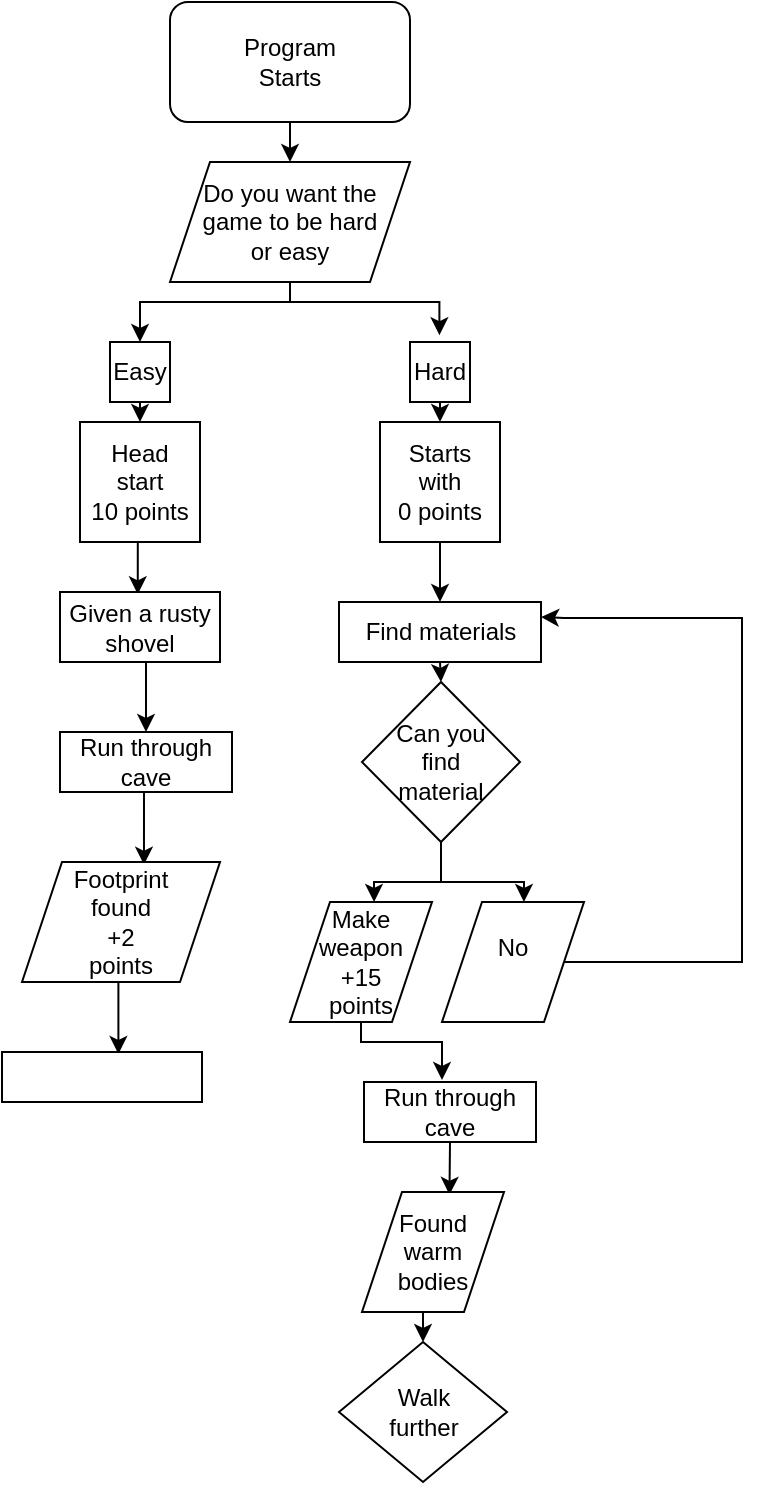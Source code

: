 <mxfile version="13.10.4" type="device"><diagram id="SNe79QH8NjcYA_hb2nsY" name="Page-1"><mxGraphModel dx="1422" dy="756" grid="1" gridSize="10" guides="1" tooltips="1" connect="1" arrows="1" fold="1" page="1" pageScale="1" pageWidth="827" pageHeight="1169" math="0" shadow="0"><root><mxCell id="0"/><mxCell id="1" parent="0"/><mxCell id="VT2UySHnXVJUAyqH_M4c-1" style="edgeStyle=orthogonalEdgeStyle;rounded=0;orthogonalLoop=1;jettySize=auto;html=1;exitX=0.5;exitY=1;exitDx=0;exitDy=0;entryX=0.5;entryY=0;entryDx=0;entryDy=0;" parent="1" source="VT2UySHnXVJUAyqH_M4c-2" target="VT2UySHnXVJUAyqH_M4c-5" edge="1"><mxGeometry relative="1" as="geometry"/></mxCell><mxCell id="VT2UySHnXVJUAyqH_M4c-2" value="&lt;div&gt;Program&lt;/div&gt;Starts" style="rounded=1;whiteSpace=wrap;html=1;" parent="1" vertex="1"><mxGeometry x="354" y="30" width="120" height="60" as="geometry"/></mxCell><mxCell id="VT2UySHnXVJUAyqH_M4c-3" style="edgeStyle=orthogonalEdgeStyle;rounded=0;orthogonalLoop=1;jettySize=auto;html=1;exitX=0.5;exitY=1;exitDx=0;exitDy=0;entryX=0.49;entryY=-0.114;entryDx=0;entryDy=0;entryPerimeter=0;" parent="1" source="VT2UySHnXVJUAyqH_M4c-5" target="VT2UySHnXVJUAyqH_M4c-9" edge="1"><mxGeometry relative="1" as="geometry"><Array as="points"><mxPoint x="414" y="180"/><mxPoint x="489" y="180"/></Array></mxGeometry></mxCell><mxCell id="VT2UySHnXVJUAyqH_M4c-4" style="edgeStyle=orthogonalEdgeStyle;rounded=0;orthogonalLoop=1;jettySize=auto;html=1;exitX=0.5;exitY=1;exitDx=0;exitDy=0;entryX=0.5;entryY=0;entryDx=0;entryDy=0;" parent="1" source="VT2UySHnXVJUAyqH_M4c-5" target="VT2UySHnXVJUAyqH_M4c-7" edge="1"><mxGeometry relative="1" as="geometry"><Array as="points"><mxPoint x="414" y="180"/><mxPoint x="339" y="180"/></Array></mxGeometry></mxCell><mxCell id="VT2UySHnXVJUAyqH_M4c-5" value="&lt;div&gt;Do you want the&lt;/div&gt;&lt;div&gt;game to be hard&lt;/div&gt;&lt;div&gt;or easy&lt;br&gt;&lt;/div&gt;" style="shape=parallelogram;perimeter=parallelogramPerimeter;whiteSpace=wrap;html=1;fixedSize=1;" parent="1" vertex="1"><mxGeometry x="354" y="110" width="120" height="60" as="geometry"/></mxCell><mxCell id="VT2UySHnXVJUAyqH_M4c-6" style="edgeStyle=orthogonalEdgeStyle;rounded=0;orthogonalLoop=1;jettySize=auto;html=1;exitX=0.5;exitY=1;exitDx=0;exitDy=0;entryX=0.5;entryY=0;entryDx=0;entryDy=0;" parent="1" source="VT2UySHnXVJUAyqH_M4c-7" target="VT2UySHnXVJUAyqH_M4c-11" edge="1"><mxGeometry relative="1" as="geometry"/></mxCell><mxCell id="VT2UySHnXVJUAyqH_M4c-7" value="Easy" style="whiteSpace=wrap;html=1;aspect=fixed;" parent="1" vertex="1"><mxGeometry x="324" y="200" width="30" height="30" as="geometry"/></mxCell><mxCell id="VT2UySHnXVJUAyqH_M4c-8" style="edgeStyle=orthogonalEdgeStyle;rounded=0;orthogonalLoop=1;jettySize=auto;html=1;exitX=0.5;exitY=1;exitDx=0;exitDy=0;entryX=0.5;entryY=0;entryDx=0;entryDy=0;" parent="1" source="VT2UySHnXVJUAyqH_M4c-9" target="VT2UySHnXVJUAyqH_M4c-13" edge="1"><mxGeometry relative="1" as="geometry"/></mxCell><mxCell id="VT2UySHnXVJUAyqH_M4c-9" value="Hard" style="whiteSpace=wrap;html=1;aspect=fixed;" parent="1" vertex="1"><mxGeometry x="474" y="200" width="30" height="30" as="geometry"/></mxCell><mxCell id="VT2UySHnXVJUAyqH_M4c-10" style="edgeStyle=orthogonalEdgeStyle;rounded=0;orthogonalLoop=1;jettySize=auto;html=1;exitX=0.5;exitY=1;exitDx=0;exitDy=0;entryX=0.486;entryY=0.033;entryDx=0;entryDy=0;entryPerimeter=0;" parent="1" source="VT2UySHnXVJUAyqH_M4c-11" target="VT2UySHnXVJUAyqH_M4c-17" edge="1"><mxGeometry relative="1" as="geometry"/></mxCell><mxCell id="VT2UySHnXVJUAyqH_M4c-11" value="&lt;div&gt;Head&lt;/div&gt;&lt;div&gt;start&lt;/div&gt;&lt;div&gt;10 points&lt;br&gt;&lt;/div&gt;" style="whiteSpace=wrap;html=1;aspect=fixed;" parent="1" vertex="1"><mxGeometry x="309" y="240" width="60" height="60" as="geometry"/></mxCell><mxCell id="VT2UySHnXVJUAyqH_M4c-12" style="edgeStyle=orthogonalEdgeStyle;rounded=0;orthogonalLoop=1;jettySize=auto;html=1;entryX=0.5;entryY=0;entryDx=0;entryDy=0;" parent="1" source="VT2UySHnXVJUAyqH_M4c-13" target="VT2UySHnXVJUAyqH_M4c-15" edge="1"><mxGeometry relative="1" as="geometry"/></mxCell><mxCell id="VT2UySHnXVJUAyqH_M4c-13" value="&lt;div&gt;Starts &lt;br&gt;&lt;/div&gt;&lt;div&gt;with&lt;/div&gt;&lt;div&gt;0 points&lt;br&gt; &lt;/div&gt;" style="whiteSpace=wrap;html=1;aspect=fixed;" parent="1" vertex="1"><mxGeometry x="459" y="240" width="60" height="60" as="geometry"/></mxCell><mxCell id="VT2UySHnXVJUAyqH_M4c-14" style="edgeStyle=orthogonalEdgeStyle;rounded=0;orthogonalLoop=1;jettySize=auto;html=1;exitX=0.5;exitY=1;exitDx=0;exitDy=0;entryX=0.5;entryY=0;entryDx=0;entryDy=0;" parent="1" source="VT2UySHnXVJUAyqH_M4c-15" target="VT2UySHnXVJUAyqH_M4c-22" edge="1"><mxGeometry relative="1" as="geometry"/></mxCell><mxCell id="VT2UySHnXVJUAyqH_M4c-15" value="Find materials" style="rounded=0;whiteSpace=wrap;html=1;" parent="1" vertex="1"><mxGeometry x="438.5" y="330" width="101" height="30" as="geometry"/></mxCell><mxCell id="VT2UySHnXVJUAyqH_M4c-16" style="edgeStyle=orthogonalEdgeStyle;rounded=0;orthogonalLoop=1;jettySize=auto;html=1;exitX=0.5;exitY=1;exitDx=0;exitDy=0;entryX=0.5;entryY=0;entryDx=0;entryDy=0;" parent="1" source="VT2UySHnXVJUAyqH_M4c-17" target="VT2UySHnXVJUAyqH_M4c-19" edge="1"><mxGeometry relative="1" as="geometry"/></mxCell><mxCell id="VT2UySHnXVJUAyqH_M4c-17" value="Given a rusty shovel" style="rounded=0;whiteSpace=wrap;html=1;" parent="1" vertex="1"><mxGeometry x="299" y="325" width="80" height="35" as="geometry"/></mxCell><mxCell id="VT2UySHnXVJUAyqH_M4c-18" style="edgeStyle=orthogonalEdgeStyle;rounded=0;orthogonalLoop=1;jettySize=auto;html=1;exitX=0.5;exitY=1;exitDx=0;exitDy=0;entryX=0.616;entryY=0.023;entryDx=0;entryDy=0;entryPerimeter=0;" parent="1" source="VT2UySHnXVJUAyqH_M4c-19" target="VT2UySHnXVJUAyqH_M4c-28" edge="1"><mxGeometry relative="1" as="geometry"/></mxCell><mxCell id="VT2UySHnXVJUAyqH_M4c-19" value="&lt;div&gt;Run through &lt;br&gt;&lt;/div&gt;&lt;div&gt;cave&lt;br&gt;&lt;/div&gt;" style="rounded=0;whiteSpace=wrap;html=1;" parent="1" vertex="1"><mxGeometry x="299" y="395" width="86" height="30" as="geometry"/></mxCell><mxCell id="VT2UySHnXVJUAyqH_M4c-20" style="edgeStyle=orthogonalEdgeStyle;rounded=0;orthogonalLoop=1;jettySize=auto;html=1;entryX=0.592;entryY=0;entryDx=0;entryDy=0;entryPerimeter=0;" parent="1" source="VT2UySHnXVJUAyqH_M4c-22" target="VT2UySHnXVJUAyqH_M4c-24" edge="1"><mxGeometry relative="1" as="geometry"/></mxCell><mxCell id="VT2UySHnXVJUAyqH_M4c-21" style="edgeStyle=orthogonalEdgeStyle;rounded=0;orthogonalLoop=1;jettySize=auto;html=1;exitX=0.5;exitY=1;exitDx=0;exitDy=0;entryX=0.577;entryY=0;entryDx=0;entryDy=0;entryPerimeter=0;" parent="1" source="VT2UySHnXVJUAyqH_M4c-22" target="VT2UySHnXVJUAyqH_M4c-26" edge="1"><mxGeometry relative="1" as="geometry"><Array as="points"><mxPoint x="490" y="470"/><mxPoint x="531" y="470"/></Array></mxGeometry></mxCell><mxCell id="VT2UySHnXVJUAyqH_M4c-22" value="&lt;div&gt;Can you&lt;/div&gt;&lt;div&gt;find &lt;br&gt;&lt;/div&gt;&lt;div&gt;material&lt;br&gt;&lt;/div&gt;" style="rhombus;whiteSpace=wrap;html=1;" parent="1" vertex="1"><mxGeometry x="450" y="370" width="79" height="80" as="geometry"/></mxCell><mxCell id="VT2UySHnXVJUAyqH_M4c-23" style="edgeStyle=orthogonalEdgeStyle;rounded=0;orthogonalLoop=1;jettySize=auto;html=1;exitX=0.5;exitY=1;exitDx=0;exitDy=0;" parent="1" source="VT2UySHnXVJUAyqH_M4c-24" edge="1"><mxGeometry relative="1" as="geometry"><mxPoint x="490" y="569" as="targetPoint"/><Array as="points"><mxPoint x="450" y="550"/><mxPoint x="490" y="550"/></Array></mxGeometry></mxCell><mxCell id="VT2UySHnXVJUAyqH_M4c-24" value="&lt;div&gt;Make weapon&lt;/div&gt;&lt;div&gt;+15 &lt;br&gt;&lt;/div&gt;&lt;div&gt;points&lt;br&gt;&lt;/div&gt;" style="shape=parallelogram;perimeter=parallelogramPerimeter;whiteSpace=wrap;html=1;fixedSize=1;" parent="1" vertex="1"><mxGeometry x="414" y="480" width="71" height="60" as="geometry"/></mxCell><mxCell id="VT2UySHnXVJUAyqH_M4c-25" style="edgeStyle=orthogonalEdgeStyle;rounded=0;orthogonalLoop=1;jettySize=auto;html=1;exitX=1;exitY=0.5;exitDx=0;exitDy=0;entryX=1;entryY=0.25;entryDx=0;entryDy=0;" parent="1" source="VT2UySHnXVJUAyqH_M4c-26" target="VT2UySHnXVJUAyqH_M4c-15" edge="1"><mxGeometry relative="1" as="geometry"><Array as="points"><mxPoint x="640" y="510"/><mxPoint x="640" y="338"/><mxPoint x="551" y="338"/></Array></mxGeometry></mxCell><mxCell id="VT2UySHnXVJUAyqH_M4c-26" value="&lt;div&gt;No&lt;/div&gt;&lt;div&gt;&lt;br&gt;&lt;/div&gt;" style="shape=parallelogram;perimeter=parallelogramPerimeter;whiteSpace=wrap;html=1;fixedSize=1;" parent="1" vertex="1"><mxGeometry x="490" y="480" width="71" height="60" as="geometry"/></mxCell><mxCell id="VT2UySHnXVJUAyqH_M4c-27" style="edgeStyle=orthogonalEdgeStyle;rounded=0;orthogonalLoop=1;jettySize=auto;html=1;exitX=0.5;exitY=1;exitDx=0;exitDy=0;entryX=0.582;entryY=0.04;entryDx=0;entryDy=0;entryPerimeter=0;" parent="1" source="VT2UySHnXVJUAyqH_M4c-28" target="VT2UySHnXVJUAyqH_M4c-33" edge="1"><mxGeometry relative="1" as="geometry"/></mxCell><mxCell id="VT2UySHnXVJUAyqH_M4c-28" value="&lt;div&gt;Footprint&lt;/div&gt;&lt;div&gt;found&lt;/div&gt;&lt;div&gt;+2 &lt;br&gt;&lt;/div&gt;&lt;div&gt;points&lt;br&gt;&lt;/div&gt;" style="shape=parallelogram;perimeter=parallelogramPerimeter;whiteSpace=wrap;html=1;fixedSize=1;" parent="1" vertex="1"><mxGeometry x="280" y="460" width="99" height="60" as="geometry"/></mxCell><mxCell id="VT2UySHnXVJUAyqH_M4c-29" style="edgeStyle=orthogonalEdgeStyle;rounded=0;orthogonalLoop=1;jettySize=auto;html=1;exitX=0.5;exitY=1;exitDx=0;exitDy=0;entryX=0.616;entryY=0.023;entryDx=0;entryDy=0;entryPerimeter=0;" parent="1" source="VT2UySHnXVJUAyqH_M4c-30" target="VT2UySHnXVJUAyqH_M4c-32" edge="1"><mxGeometry relative="1" as="geometry"/></mxCell><mxCell id="VT2UySHnXVJUAyqH_M4c-30" value="&lt;div&gt;Run through &lt;br&gt;&lt;/div&gt;&lt;div&gt;cave&lt;br&gt;&lt;/div&gt;" style="rounded=0;whiteSpace=wrap;html=1;" parent="1" vertex="1"><mxGeometry x="451" y="570" width="86" height="30" as="geometry"/></mxCell><mxCell id="VT2UySHnXVJUAyqH_M4c-31" style="edgeStyle=orthogonalEdgeStyle;rounded=0;orthogonalLoop=1;jettySize=auto;html=1;exitX=0.5;exitY=1;exitDx=0;exitDy=0;entryX=0.5;entryY=0;entryDx=0;entryDy=0;" parent="1" source="VT2UySHnXVJUAyqH_M4c-32" target="VT2UySHnXVJUAyqH_M4c-34" edge="1"><mxGeometry relative="1" as="geometry"/></mxCell><mxCell id="VT2UySHnXVJUAyqH_M4c-32" value="&lt;div&gt;Found &lt;br&gt;&lt;/div&gt;&lt;div&gt;warm&lt;/div&gt;&lt;div&gt;bodies&lt;br&gt;&lt;/div&gt;" style="shape=parallelogram;perimeter=parallelogramPerimeter;whiteSpace=wrap;html=1;fixedSize=1;" parent="1" vertex="1"><mxGeometry x="450" y="625" width="71" height="60" as="geometry"/></mxCell><mxCell id="VT2UySHnXVJUAyqH_M4c-33" value="" style="rounded=0;whiteSpace=wrap;html=1;" parent="1" vertex="1"><mxGeometry x="270" y="555" width="100" height="25" as="geometry"/></mxCell><mxCell id="VT2UySHnXVJUAyqH_M4c-34" value="&lt;div&gt;Walk &lt;br&gt;&lt;/div&gt;&lt;div&gt;further&lt;br&gt;&lt;/div&gt;" style="rhombus;whiteSpace=wrap;html=1;" parent="1" vertex="1"><mxGeometry x="438.5" y="700" width="84" height="70" as="geometry"/></mxCell><mxCell id="VT2UySHnXVJUAyqH_M4c-35" style="edgeStyle=orthogonalEdgeStyle;rounded=0;orthogonalLoop=1;jettySize=auto;html=1;exitX=0;exitY=0.5;exitDx=0;exitDy=0;entryX=0.511;entryY=-0.126;entryDx=0;entryDy=0;entryPerimeter=0;" parent="1" edge="1"><mxGeometry relative="1" as="geometry"><Array as="points"><mxPoint x="91" y="60"/></Array><mxPoint x="91.32" y="121.22" as="targetPoint"/></mxGeometry></mxCell><mxCell id="VT2UySHnXVJUAyqH_M4c-38" style="edgeStyle=orthogonalEdgeStyle;rounded=0;orthogonalLoop=1;jettySize=auto;html=1;exitX=0.5;exitY=0;exitDx=0;exitDy=0;entryX=1;entryY=0.5;entryDx=0;entryDy=0;" parent="1" edge="1"><mxGeometry relative="1" as="geometry"><Array as="points"><mxPoint x="270" y="110"/></Array><mxPoint x="230" y="125" as="sourcePoint"/></mxGeometry></mxCell></root></mxGraphModel></diagram></mxfile>